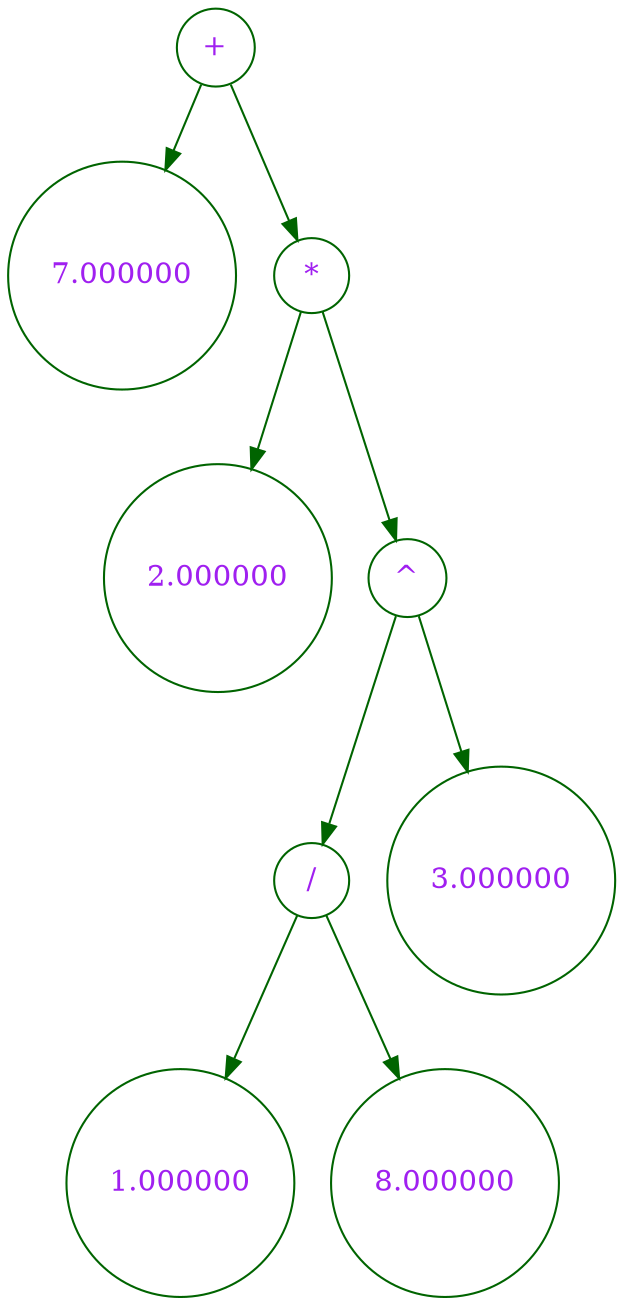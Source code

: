 digraph Differentiator
{
		node [shape = "circle", color = "darkgreen", fontcolor = "purple"];
		edge [color = "darkgreen"];

		"+" -> "7.000000";
		"+" -> "*";
		"*" -> "2.000000";
		"*" -> "^";
		"^" -> "/";
		"^" -> "3.000000";
		"/" -> "1.000000";
		"/" -> "8.000000";
}
